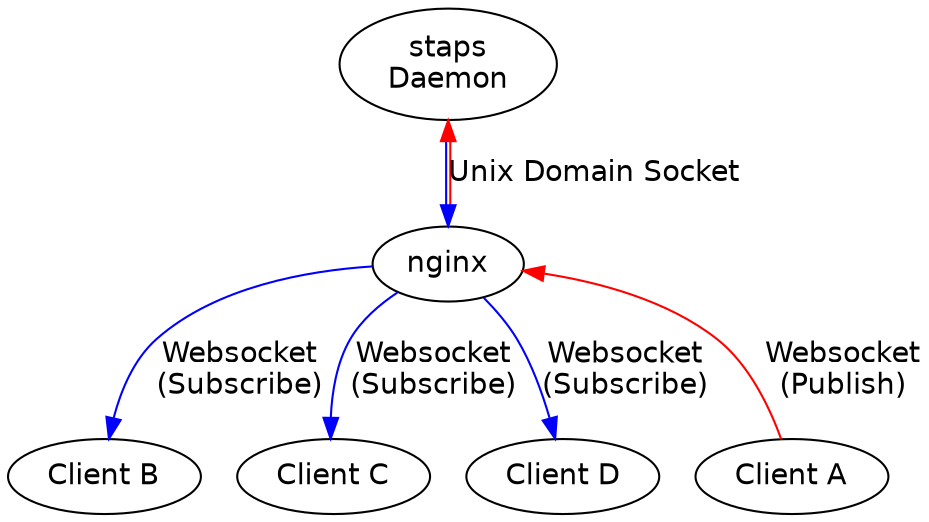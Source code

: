 digraph G {
  graph [fontname = "Bitstream Vera Sans"];
  node [fontname = "Bitstream Vera Sans"];
  edge [fontname = "Bitstream Vera Sans"];
  "staps\nDaemon" -> "nginx" [dir="both", label="Unix Domain Socket", color="blue:red"];
  "Client A" -> "nginx" [dir="forward", label="Websocket\n(Publish)", color="red"];
  nginx -> "Client B" [dir="forward", label="Websocket\n(Subscribe)", color="blue"];
  nginx -> "Client C" [dir="forward", label="Websocket\n(Subscribe)", color="blue"];
  nginx -> "Client D" [dir="forward", label="Websocket\n(Subscribe)", color="blue"];
  {rank=same;"Client A" "Client B" "Client C" "Client D"}
}
